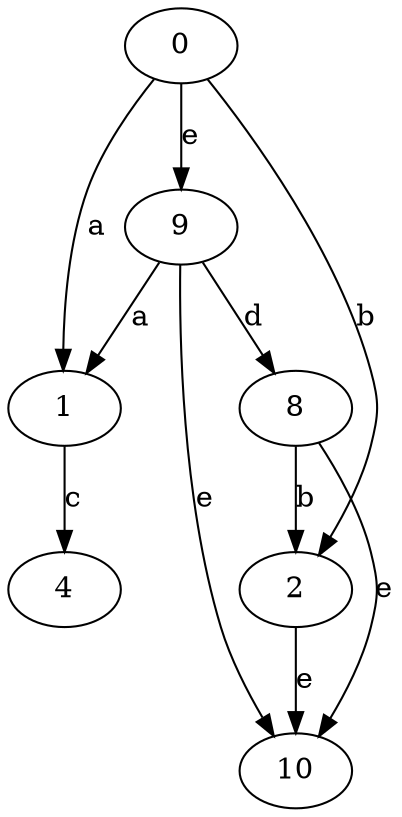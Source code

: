 strict digraph  {
0;
1;
2;
4;
8;
9;
10;
0 -> 1  [label=a];
0 -> 2  [label=b];
0 -> 9  [label=e];
1 -> 4  [label=c];
2 -> 10  [label=e];
8 -> 2  [label=b];
8 -> 10  [label=e];
9 -> 1  [label=a];
9 -> 8  [label=d];
9 -> 10  [label=e];
}
